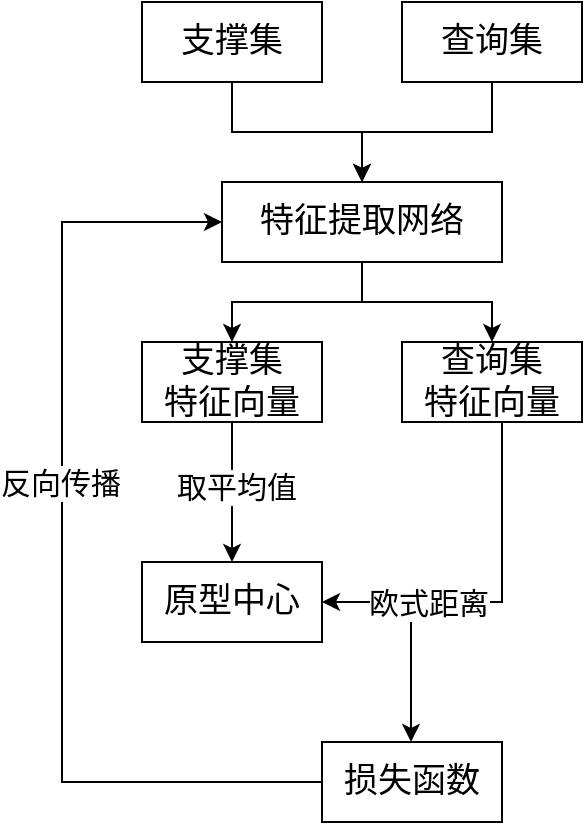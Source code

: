 <mxfile version="26.1.1">
  <diagram name="Page-1" id="PzQrS1S_O44dtLylf9Z6">
    <mxGraphModel dx="1434" dy="784" grid="1" gridSize="10" guides="1" tooltips="1" connect="1" arrows="1" fold="1" page="1" pageScale="1" pageWidth="850" pageHeight="1100" math="0" shadow="0">
      <root>
        <mxCell id="0" />
        <mxCell id="1" parent="0" />
        <mxCell id="uWTU5qwSDfiLoeyA6UE3-4" style="edgeStyle=orthogonalEdgeStyle;rounded=0;orthogonalLoop=1;jettySize=auto;html=1;exitX=0.5;exitY=1;exitDx=0;exitDy=0;entryX=0.5;entryY=0;entryDx=0;entryDy=0;" edge="1" parent="1" source="uWTU5qwSDfiLoeyA6UE3-1" target="uWTU5qwSDfiLoeyA6UE3-3">
          <mxGeometry relative="1" as="geometry" />
        </mxCell>
        <mxCell id="uWTU5qwSDfiLoeyA6UE3-1" value="支撑集" style="rounded=0;whiteSpace=wrap;html=1;fontFamily=SimSun;fontSize=17;" vertex="1" parent="1">
          <mxGeometry x="240" y="160" width="90" height="40" as="geometry" />
        </mxCell>
        <mxCell id="uWTU5qwSDfiLoeyA6UE3-5" style="edgeStyle=orthogonalEdgeStyle;rounded=0;orthogonalLoop=1;jettySize=auto;html=1;exitX=0.5;exitY=1;exitDx=0;exitDy=0;entryX=0.5;entryY=0;entryDx=0;entryDy=0;" edge="1" parent="1" source="uWTU5qwSDfiLoeyA6UE3-2" target="uWTU5qwSDfiLoeyA6UE3-3">
          <mxGeometry relative="1" as="geometry" />
        </mxCell>
        <mxCell id="uWTU5qwSDfiLoeyA6UE3-2" value="查询集" style="rounded=0;whiteSpace=wrap;html=1;fontFamily=SimSun;fontSize=17;" vertex="1" parent="1">
          <mxGeometry x="370" y="160" width="90" height="40" as="geometry" />
        </mxCell>
        <mxCell id="uWTU5qwSDfiLoeyA6UE3-14" style="edgeStyle=orthogonalEdgeStyle;rounded=0;orthogonalLoop=1;jettySize=auto;html=1;exitX=0.5;exitY=1;exitDx=0;exitDy=0;entryX=0.5;entryY=0;entryDx=0;entryDy=0;" edge="1" parent="1" source="uWTU5qwSDfiLoeyA6UE3-3" target="uWTU5qwSDfiLoeyA6UE3-6">
          <mxGeometry relative="1" as="geometry" />
        </mxCell>
        <mxCell id="uWTU5qwSDfiLoeyA6UE3-15" style="edgeStyle=orthogonalEdgeStyle;rounded=0;orthogonalLoop=1;jettySize=auto;html=1;exitX=0.5;exitY=1;exitDx=0;exitDy=0;entryX=0.5;entryY=0;entryDx=0;entryDy=0;" edge="1" parent="1" source="uWTU5qwSDfiLoeyA6UE3-3" target="uWTU5qwSDfiLoeyA6UE3-7">
          <mxGeometry relative="1" as="geometry" />
        </mxCell>
        <mxCell id="uWTU5qwSDfiLoeyA6UE3-3" value="特征提取网络" style="rounded=0;whiteSpace=wrap;html=1;fontFamily=SimSun;fontSize=17;" vertex="1" parent="1">
          <mxGeometry x="280" y="250" width="140" height="40" as="geometry" />
        </mxCell>
        <mxCell id="uWTU5qwSDfiLoeyA6UE3-9" style="edgeStyle=orthogonalEdgeStyle;rounded=0;orthogonalLoop=1;jettySize=auto;html=1;exitX=0.5;exitY=1;exitDx=0;exitDy=0;entryX=0.5;entryY=0;entryDx=0;entryDy=0;" edge="1" parent="1" source="uWTU5qwSDfiLoeyA6UE3-6" target="uWTU5qwSDfiLoeyA6UE3-8">
          <mxGeometry relative="1" as="geometry" />
        </mxCell>
        <mxCell id="uWTU5qwSDfiLoeyA6UE3-13" value="取平均值" style="edgeLabel;html=1;align=center;verticalAlign=middle;resizable=0;points=[];fontSize=15;fontFamily=SimSun;" vertex="1" connectable="0" parent="uWTU5qwSDfiLoeyA6UE3-9">
          <mxGeometry x="-0.08" y="2" relative="1" as="geometry">
            <mxPoint as="offset" />
          </mxGeometry>
        </mxCell>
        <mxCell id="uWTU5qwSDfiLoeyA6UE3-6" value="支撑集&lt;div&gt;特征向量&lt;/div&gt;" style="rounded=0;whiteSpace=wrap;html=1;fontFamily=SimSun;fontSize=17;" vertex="1" parent="1">
          <mxGeometry x="240" y="330" width="90" height="40" as="geometry" />
        </mxCell>
        <mxCell id="uWTU5qwSDfiLoeyA6UE3-16" style="edgeStyle=orthogonalEdgeStyle;rounded=0;orthogonalLoop=1;jettySize=auto;html=1;exitX=0.5;exitY=1;exitDx=0;exitDy=0;entryX=1;entryY=0.5;entryDx=0;entryDy=0;" edge="1" parent="1" source="uWTU5qwSDfiLoeyA6UE3-7" target="uWTU5qwSDfiLoeyA6UE3-8">
          <mxGeometry relative="1" as="geometry">
            <Array as="points">
              <mxPoint x="420" y="370" />
              <mxPoint x="420" y="460" />
            </Array>
          </mxGeometry>
        </mxCell>
        <mxCell id="uWTU5qwSDfiLoeyA6UE3-17" value="欧式距离" style="edgeLabel;html=1;align=center;verticalAlign=middle;resizable=0;points=[];fontSize=15;fontFamily=SimSun;" vertex="1" connectable="0" parent="uWTU5qwSDfiLoeyA6UE3-16">
          <mxGeometry x="0.543" relative="1" as="geometry">
            <mxPoint x="10" as="offset" />
          </mxGeometry>
        </mxCell>
        <mxCell id="uWTU5qwSDfiLoeyA6UE3-7" value="查询集&lt;br&gt;特征向量" style="rounded=0;whiteSpace=wrap;html=1;fontFamily=SimSun;fontSize=17;" vertex="1" parent="1">
          <mxGeometry x="370" y="330" width="90" height="40" as="geometry" />
        </mxCell>
        <mxCell id="uWTU5qwSDfiLoeyA6UE3-8" value="原型中心" style="rounded=0;whiteSpace=wrap;html=1;fontFamily=SimSun;fontSize=17;" vertex="1" parent="1">
          <mxGeometry x="240" y="440" width="90" height="40" as="geometry" />
        </mxCell>
        <mxCell id="uWTU5qwSDfiLoeyA6UE3-20" style="edgeStyle=orthogonalEdgeStyle;rounded=0;orthogonalLoop=1;jettySize=auto;html=1;exitX=0;exitY=0.5;exitDx=0;exitDy=0;entryX=0;entryY=0.5;entryDx=0;entryDy=0;" edge="1" parent="1" source="uWTU5qwSDfiLoeyA6UE3-18" target="uWTU5qwSDfiLoeyA6UE3-3">
          <mxGeometry relative="1" as="geometry">
            <Array as="points">
              <mxPoint x="200" y="550" />
              <mxPoint x="200" y="270" />
            </Array>
          </mxGeometry>
        </mxCell>
        <mxCell id="uWTU5qwSDfiLoeyA6UE3-21" value="反向传播" style="edgeLabel;html=1;align=center;verticalAlign=middle;resizable=0;points=[];fontFamily=SimSun;fontSize=15;" vertex="1" connectable="0" parent="uWTU5qwSDfiLoeyA6UE3-20">
          <mxGeometry x="0.257" y="1" relative="1" as="geometry">
            <mxPoint y="28" as="offset" />
          </mxGeometry>
        </mxCell>
        <mxCell id="uWTU5qwSDfiLoeyA6UE3-18" value="损失函数" style="rounded=0;whiteSpace=wrap;html=1;fontFamily=SimSun;fontSize=17;" vertex="1" parent="1">
          <mxGeometry x="330" y="530" width="90" height="40" as="geometry" />
        </mxCell>
        <mxCell id="uWTU5qwSDfiLoeyA6UE3-19" value="" style="endArrow=classic;html=1;rounded=0;" edge="1" parent="1">
          <mxGeometry width="50" height="50" relative="1" as="geometry">
            <mxPoint x="374.5" y="470" as="sourcePoint" />
            <mxPoint x="374.5" y="530" as="targetPoint" />
          </mxGeometry>
        </mxCell>
      </root>
    </mxGraphModel>
  </diagram>
</mxfile>
